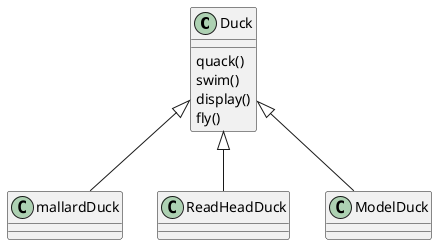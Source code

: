 @startuml
'https://plantuml.com/class-diagram
class Duck
class mallardDuck
class ReadHeadDuck
class ModelDuck





Duck <|-- mallardDuck
Duck <|-- ReadHeadDuck
Duck <|-- ModelDuck

class Duck{
quack()
swim()
display()
fly()
}

@enduml